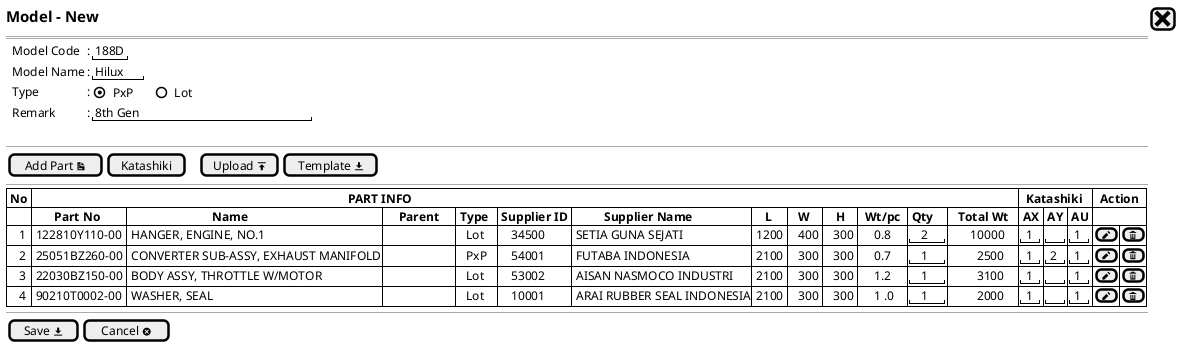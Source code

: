 @startsalt
{
  <size:15><b>Model - New |[<size:25><&x>]|*
  ==
  
  {   
    .|Model Code |: |"188D" |*
    .|Model Name |: |"Hilux " |*
    .|Type       |: { (X)PxP      |   ()Lot  }*        
    .|Remark     |: |"8th Gen                    "|*
  }
  .
  --
  {
    [Add Part <&document>]|[Katashiki]|.|.|[Upload <&data-transfer-upload>]| [Template <&data-transfer-download>]|
  }
  --
  {#
    | <b>No |                                                                                                     <b>PART INFO                                                                                                                                  |*|*|*|*|*|*|*|*|*|*|*|<b>  Katashiki  |*|*     |  <b>Action  |*|*
    |.     |       <b>Part No       |                           <b>Name                           |     <b>Parent     | <b>Type | <b>Supplier ID |          <b>Supplier Name          |    <b>L  |   <b>W   |    <b>H   |  <b>Wt/pc  | <b>Qty |<b>   Total Wt                         | <b>AX | <b>AY | <b>AU |.|*|*
    |    1 | 122810Y110-00          | HANGER, ENGINE, NO.1                                        |.                  |   Lot   |    34500       | SETIA GUNA SEJATI                  |  1200    |   400    |   300     |     0.8    | "   2" |        10000                          |" 1"   |"  "   |" 1"     |[<&pencil>]|[<&trash>]|*
    |    2 | 25051BZ260-00 	        | CONVERTER SUB-ASSY, EXHAUST MANIFOLD                        |.                  |   PxP   |    54001    	 | FUTABA INDONESIA                   |  2100    |   300    |   300     |     0.7    | "   1" |          2500                         |" 1"   |" 2"   |" 1"     |[<&pencil>]|[<&trash>]|*
    |    3 | 22030BZ150-00 	        | BODY ASSY, THROTTLE W/MOTOR	                                |.                  |   Lot   |    53002       | AISAN NASMOCO INDUSTRI             |  2100    |   300    |   300     |     1.2    | "   1" |          3100                         |" 1"   |"  "   |" 1"     |[<&pencil>]|[<&trash>]|*
    |    4 | 90210T0002-00 	        | WASHER, SEAL	                                              |.                  |   Lot   |    10001       | ARAI RUBBER SEAL INDONESIA         |  2100    |   300    |   300     |     1 .0   | "   1" |          2000                         |" 1"   |"  "   |" 1"     |[<&pencil>]|[<&trash>]|*     
  }
  --
  {
  [ Save <&data-transfer-download>] |  [Cancel <&circle-x> ]|*
  }
}

  @endsalt
